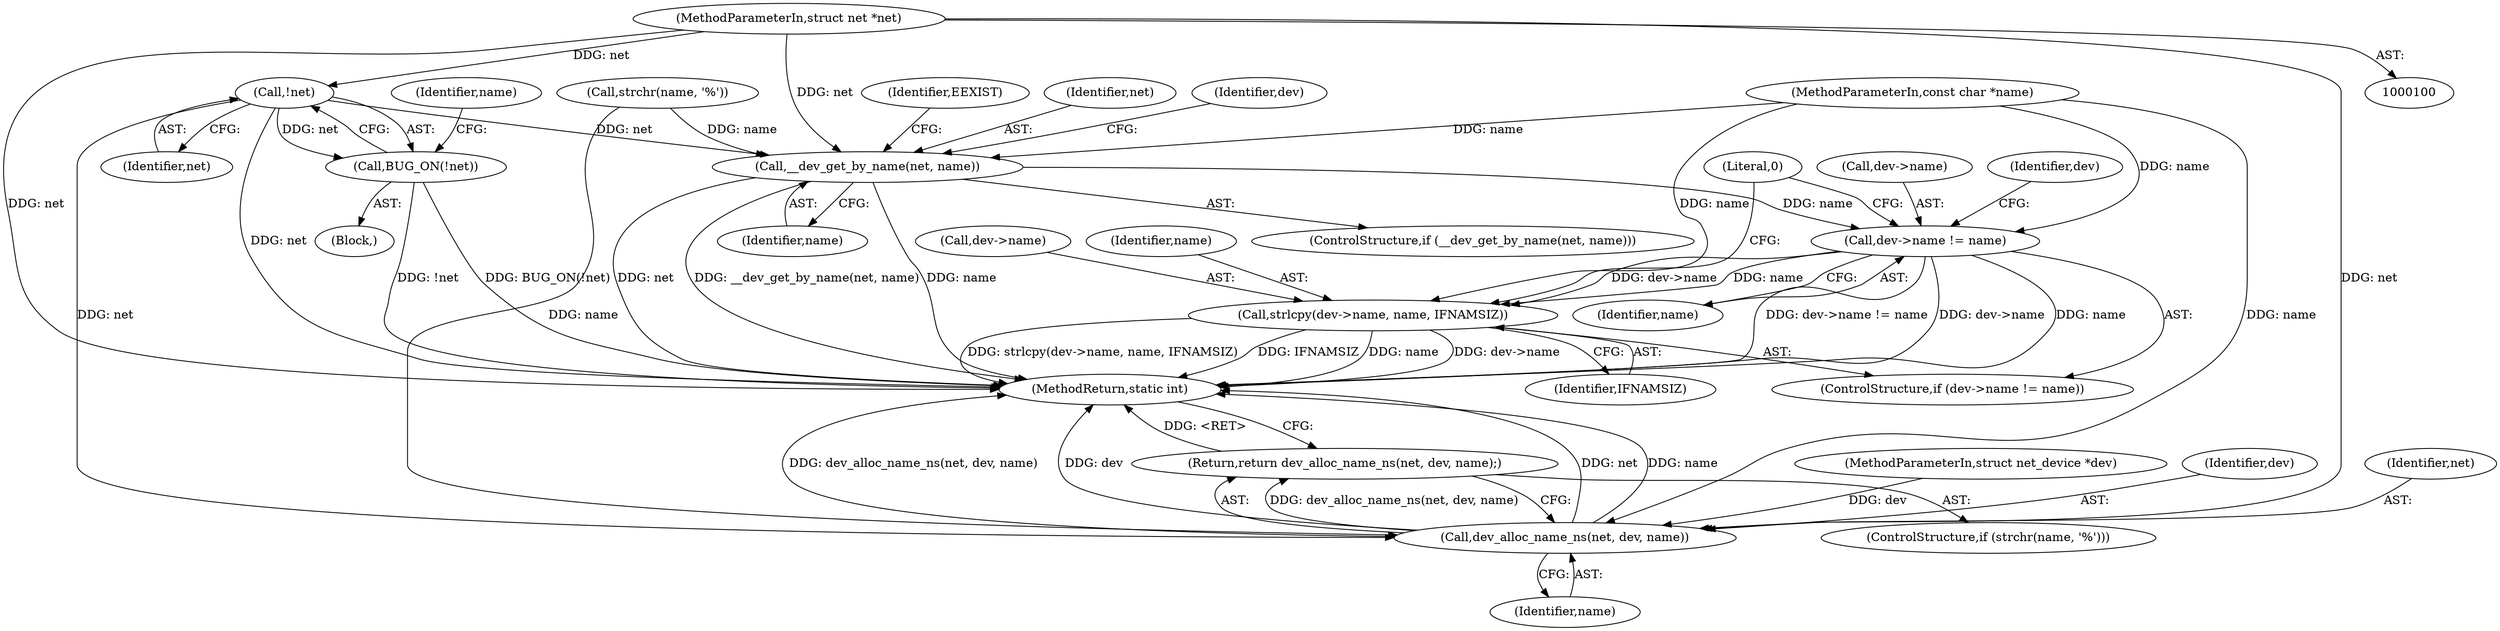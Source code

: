 digraph "0_linux_0ad646c81b2182f7fa67ec0c8c825e0ee165696d_0@pointer" {
"1000101" [label="(MethodParameterIn,struct net *net)"];
"1000106" [label="(Call,!net)"];
"1000105" [label="(Call,BUG_ON(!net))"];
"1000120" [label="(Call,dev_alloc_name_ns(net, dev, name))"];
"1000119" [label="(Return,return dev_alloc_name_ns(net, dev, name);)"];
"1000126" [label="(Call,__dev_get_by_name(net, name))"];
"1000134" [label="(Call,dev->name != name)"];
"1000139" [label="(Call,strlcpy(dev->name, name, IFNAMSIZ))"];
"1000116" [label="(Call,strchr(name, '%'))"];
"1000105" [label="(Call,BUG_ON(!net))"];
"1000126" [label="(Call,__dev_get_by_name(net, name))"];
"1000131" [label="(Identifier,EEXIST)"];
"1000107" [label="(Identifier,net)"];
"1000127" [label="(Identifier,net)"];
"1000102" [label="(MethodParameterIn,struct net_device *dev)"];
"1000141" [label="(Identifier,dev)"];
"1000138" [label="(Identifier,name)"];
"1000106" [label="(Call,!net)"];
"1000134" [label="(Call,dev->name != name)"];
"1000119" [label="(Return,return dev_alloc_name_ns(net, dev, name);)"];
"1000125" [label="(ControlStructure,if (__dev_get_by_name(net, name)))"];
"1000140" [label="(Call,dev->name)"];
"1000133" [label="(ControlStructure,if (dev->name != name))"];
"1000135" [label="(Call,dev->name)"];
"1000101" [label="(MethodParameterIn,struct net *net)"];
"1000147" [label="(MethodReturn,static int)"];
"1000123" [label="(Identifier,name)"];
"1000122" [label="(Identifier,dev)"];
"1000104" [label="(Block,)"];
"1000115" [label="(ControlStructure,if (strchr(name, '%')))"];
"1000103" [label="(MethodParameterIn,const char *name)"];
"1000111" [label="(Identifier,name)"];
"1000144" [label="(Identifier,IFNAMSIZ)"];
"1000139" [label="(Call,strlcpy(dev->name, name, IFNAMSIZ))"];
"1000121" [label="(Identifier,net)"];
"1000146" [label="(Literal,0)"];
"1000128" [label="(Identifier,name)"];
"1000136" [label="(Identifier,dev)"];
"1000143" [label="(Identifier,name)"];
"1000120" [label="(Call,dev_alloc_name_ns(net, dev, name))"];
"1000101" -> "1000100"  [label="AST: "];
"1000101" -> "1000147"  [label="DDG: net"];
"1000101" -> "1000106"  [label="DDG: net"];
"1000101" -> "1000120"  [label="DDG: net"];
"1000101" -> "1000126"  [label="DDG: net"];
"1000106" -> "1000105"  [label="AST: "];
"1000106" -> "1000107"  [label="CFG: "];
"1000107" -> "1000106"  [label="AST: "];
"1000105" -> "1000106"  [label="CFG: "];
"1000106" -> "1000147"  [label="DDG: net"];
"1000106" -> "1000105"  [label="DDG: net"];
"1000106" -> "1000120"  [label="DDG: net"];
"1000106" -> "1000126"  [label="DDG: net"];
"1000105" -> "1000104"  [label="AST: "];
"1000111" -> "1000105"  [label="CFG: "];
"1000105" -> "1000147"  [label="DDG: BUG_ON(!net)"];
"1000105" -> "1000147"  [label="DDG: !net"];
"1000120" -> "1000119"  [label="AST: "];
"1000120" -> "1000123"  [label="CFG: "];
"1000121" -> "1000120"  [label="AST: "];
"1000122" -> "1000120"  [label="AST: "];
"1000123" -> "1000120"  [label="AST: "];
"1000119" -> "1000120"  [label="CFG: "];
"1000120" -> "1000147"  [label="DDG: net"];
"1000120" -> "1000147"  [label="DDG: name"];
"1000120" -> "1000147"  [label="DDG: dev_alloc_name_ns(net, dev, name)"];
"1000120" -> "1000147"  [label="DDG: dev"];
"1000120" -> "1000119"  [label="DDG: dev_alloc_name_ns(net, dev, name)"];
"1000102" -> "1000120"  [label="DDG: dev"];
"1000116" -> "1000120"  [label="DDG: name"];
"1000103" -> "1000120"  [label="DDG: name"];
"1000119" -> "1000115"  [label="AST: "];
"1000147" -> "1000119"  [label="CFG: "];
"1000119" -> "1000147"  [label="DDG: <RET>"];
"1000126" -> "1000125"  [label="AST: "];
"1000126" -> "1000128"  [label="CFG: "];
"1000127" -> "1000126"  [label="AST: "];
"1000128" -> "1000126"  [label="AST: "];
"1000131" -> "1000126"  [label="CFG: "];
"1000136" -> "1000126"  [label="CFG: "];
"1000126" -> "1000147"  [label="DDG: net"];
"1000126" -> "1000147"  [label="DDG: __dev_get_by_name(net, name)"];
"1000126" -> "1000147"  [label="DDG: name"];
"1000116" -> "1000126"  [label="DDG: name"];
"1000103" -> "1000126"  [label="DDG: name"];
"1000126" -> "1000134"  [label="DDG: name"];
"1000134" -> "1000133"  [label="AST: "];
"1000134" -> "1000138"  [label="CFG: "];
"1000135" -> "1000134"  [label="AST: "];
"1000138" -> "1000134"  [label="AST: "];
"1000141" -> "1000134"  [label="CFG: "];
"1000146" -> "1000134"  [label="CFG: "];
"1000134" -> "1000147"  [label="DDG: dev->name != name"];
"1000134" -> "1000147"  [label="DDG: dev->name"];
"1000134" -> "1000147"  [label="DDG: name"];
"1000103" -> "1000134"  [label="DDG: name"];
"1000134" -> "1000139"  [label="DDG: dev->name"];
"1000134" -> "1000139"  [label="DDG: name"];
"1000139" -> "1000133"  [label="AST: "];
"1000139" -> "1000144"  [label="CFG: "];
"1000140" -> "1000139"  [label="AST: "];
"1000143" -> "1000139"  [label="AST: "];
"1000144" -> "1000139"  [label="AST: "];
"1000146" -> "1000139"  [label="CFG: "];
"1000139" -> "1000147"  [label="DDG: dev->name"];
"1000139" -> "1000147"  [label="DDG: strlcpy(dev->name, name, IFNAMSIZ)"];
"1000139" -> "1000147"  [label="DDG: IFNAMSIZ"];
"1000139" -> "1000147"  [label="DDG: name"];
"1000103" -> "1000139"  [label="DDG: name"];
}
